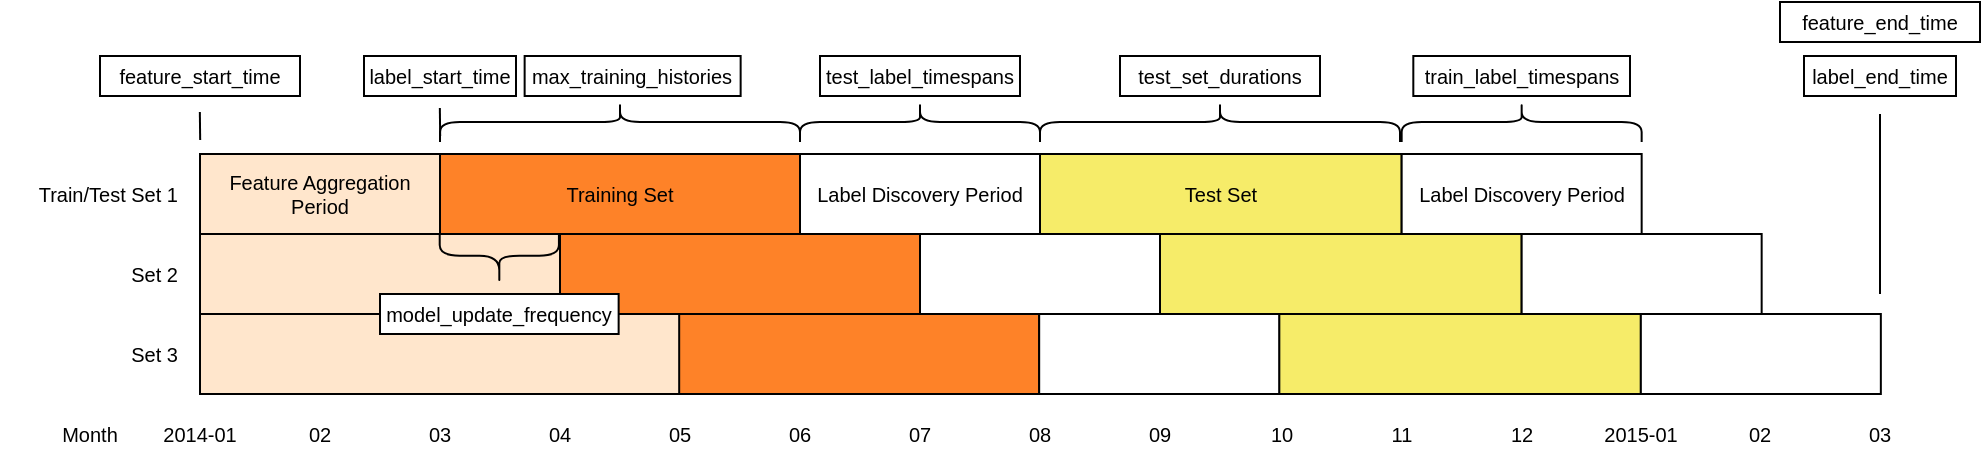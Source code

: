 <mxfile version="13.0.3" type="device" pages="2"><diagram id="M2FTSIyM3c4YL4UuOTNu" name="Page-1"><mxGraphModel dx="1148" dy="680" grid="1" gridSize="10" guides="1" tooltips="1" connect="1" arrows="1" fold="1" page="1" pageScale="1" pageWidth="1100" pageHeight="850" math="0" shadow="0"><root><mxCell id="0"/><mxCell id="1" parent="0"/><mxCell id="KoLmTWbRfYFFUFh-89sy-31" value="" style="rounded=0;whiteSpace=wrap;html=1;fillColor=#ffe6cc;strokeColor=#000000;fontSize=10;" parent="1" vertex="1"><mxGeometry x="160" y="400" width="240" height="40" as="geometry"/></mxCell><mxCell id="KoLmTWbRfYFFUFh-89sy-2" value="" style="rounded=0;whiteSpace=wrap;html=1;fillColor=#ffe6cc;strokeColor=#000000;fontSize=10;" parent="1" vertex="1"><mxGeometry x="160" y="360" width="180" height="40" as="geometry"/></mxCell><mxCell id="Rm3NCsBKD5Wk1tbVuql8-1" value="Training Set" style="rounded=0;whiteSpace=wrap;html=1;fillColor=#FE8228;fontSize=10;" parent="1" vertex="1"><mxGeometry x="280" y="320" width="180" height="40" as="geometry"/></mxCell><mxCell id="Rm3NCsBKD5Wk1tbVuql8-4" value="&lt;div style=&quot;font-size: 10px;&quot;&gt;Test Set&lt;/div&gt;" style="rounded=0;whiteSpace=wrap;html=1;fillColor=#F6EC69;fontSize=10;" parent="1" vertex="1"><mxGeometry x="580" y="320" width="180.83" height="40" as="geometry"/></mxCell><mxCell id="Rm3NCsBKD5Wk1tbVuql8-5" value="" style="shape=curlyBracket;whiteSpace=wrap;html=1;rounded=1;rotation=90;fontSize=10;" parent="1" vertex="1"><mxGeometry x="510" y="244" width="20" height="120" as="geometry"/></mxCell><mxCell id="Rm3NCsBKD5Wk1tbVuql8-6" value="" style="shape=curlyBracket;whiteSpace=wrap;html=1;rounded=1;rotation=90;fontSize=10;" parent="1" vertex="1"><mxGeometry x="360" y="214" width="20" height="180" as="geometry"/></mxCell><mxCell id="Rm3NCsBKD5Wk1tbVuql8-7" value="" style="shape=curlyBracket;whiteSpace=wrap;html=1;rounded=1;rotation=90;fontSize=10;" parent="1" vertex="1"><mxGeometry x="660" y="214" width="20" height="180" as="geometry"/></mxCell><mxCell id="Rm3NCsBKD5Wk1tbVuql8-8" value="max_training_histories" style="text;html=1;strokeColor=#000000;fillColor=none;align=center;verticalAlign=middle;whiteSpace=wrap;rounded=0;fontSize=10;" parent="1" vertex="1"><mxGeometry x="322.32" y="271" width="108" height="20" as="geometry"/></mxCell><mxCell id="Rm3NCsBKD5Wk1tbVuql8-9" value="test_label_timespans" style="text;html=1;strokeColor=#000000;fillColor=none;align=center;verticalAlign=middle;whiteSpace=wrap;rounded=0;fontSize=10;" parent="1" vertex="1"><mxGeometry x="470" y="271" width="100" height="20" as="geometry"/></mxCell><mxCell id="Rm3NCsBKD5Wk1tbVuql8-62" value="" style="rounded=0;whiteSpace=wrap;html=1;fillColor=#FE8228;fontSize=10;" parent="1" vertex="1"><mxGeometry x="340" y="360" width="180" height="40" as="geometry"/></mxCell><mxCell id="Rm3NCsBKD5Wk1tbVuql8-63" value="" style="rounded=0;whiteSpace=wrap;html=1;fillColor=#F6EC69;fontSize=10;" parent="1" vertex="1"><mxGeometry x="640" y="360" width="180.83" height="40" as="geometry"/></mxCell><mxCell id="Rm3NCsBKD5Wk1tbVuql8-65" value="" style="shape=curlyBracket;whiteSpace=wrap;html=1;rounded=1;rotation=-90;size=0.576;fontSize=10;" parent="1" vertex="1"><mxGeometry x="297" y="343" width="25.32" height="59.61" as="geometry"/></mxCell><mxCell id="Rm3NCsBKD5Wk1tbVuql8-67" value="model_update_frequency" style="text;html=1;align=center;verticalAlign=middle;whiteSpace=wrap;rounded=0;fillColor=#ffffff;fontSize=10;strokeColor=#000000;" parent="1" vertex="1"><mxGeometry x="250" y="390" width="119.32" height="20" as="geometry"/></mxCell><mxCell id="KoLmTWbRfYFFUFh-89sy-1" value="Feature Aggregation Period" style="rounded=0;whiteSpace=wrap;html=1;fillColor=#ffe6cc;strokeColor=#000000;fontSize=10;" parent="1" vertex="1"><mxGeometry x="160" y="320" width="120" height="40" as="geometry"/></mxCell><mxCell id="KoLmTWbRfYFFUFh-89sy-3" value="" style="endArrow=none;html=1;fontSize=10;" parent="1" edge="1"><mxGeometry width="50" height="50" relative="1" as="geometry"><mxPoint x="160.09" y="313" as="sourcePoint"/><mxPoint x="159.92" y="299" as="targetPoint"/></mxGeometry></mxCell><mxCell id="KoLmTWbRfYFFUFh-89sy-4" value="feature_start_time" style="text;html=1;strokeColor=#000000;fillColor=none;align=center;verticalAlign=middle;whiteSpace=wrap;rounded=0;fontSize=10;" parent="1" vertex="1"><mxGeometry x="110" y="271" width="100" height="20" as="geometry"/></mxCell><mxCell id="KoLmTWbRfYFFUFh-89sy-5" value="Label Discovery Period" style="rounded=0;whiteSpace=wrap;html=1;strokeColor=#000000;fontSize=10;" parent="1" vertex="1"><mxGeometry x="460" y="320" width="120" height="40" as="geometry"/></mxCell><mxCell id="KoLmTWbRfYFFUFh-89sy-6" value="Label Discovery Period" style="rounded=0;whiteSpace=wrap;html=1;strokeColor=#000000;fontSize=10;" parent="1" vertex="1"><mxGeometry x="760.83" y="320" width="120" height="40" as="geometry"/></mxCell><mxCell id="KoLmTWbRfYFFUFh-89sy-7" value="" style="shape=curlyBracket;whiteSpace=wrap;html=1;rounded=1;rotation=90;fontSize=10;" parent="1" vertex="1"><mxGeometry x="810.83" y="244" width="20" height="120" as="geometry"/></mxCell><mxCell id="KoLmTWbRfYFFUFh-89sy-8" value="train_label_timespans" style="text;html=1;strokeColor=#000000;fillColor=none;align=center;verticalAlign=middle;whiteSpace=wrap;rounded=0;fontSize=10;" parent="1" vertex="1"><mxGeometry x="766.66" y="271" width="108.34" height="20" as="geometry"/></mxCell><mxCell id="KoLmTWbRfYFFUFh-89sy-9" value="Month" style="text;html=1;strokeColor=none;fillColor=none;align=center;verticalAlign=middle;whiteSpace=wrap;rounded=0;fontSize=10;" parent="1" vertex="1"><mxGeometry x="85.0" y="450" width="40" height="20" as="geometry"/></mxCell><mxCell id="KoLmTWbRfYFFUFh-89sy-10" value="2014-01" style="text;html=1;strokeColor=none;fillColor=none;align=center;verticalAlign=middle;whiteSpace=wrap;rounded=0;fontSize=10;" parent="1" vertex="1"><mxGeometry x="130" y="450" width="60" height="20" as="geometry"/></mxCell><mxCell id="KoLmTWbRfYFFUFh-89sy-11" value="02" style="text;html=1;strokeColor=none;fillColor=none;align=center;verticalAlign=middle;whiteSpace=wrap;rounded=0;fontSize=10;" parent="1" vertex="1"><mxGeometry x="200" y="450" width="40" height="20" as="geometry"/></mxCell><mxCell id="KoLmTWbRfYFFUFh-89sy-12" value="03" style="text;html=1;strokeColor=none;fillColor=none;align=center;verticalAlign=middle;whiteSpace=wrap;rounded=0;fontSize=10;" parent="1" vertex="1"><mxGeometry x="260" y="450" width="40" height="20" as="geometry"/></mxCell><mxCell id="KoLmTWbRfYFFUFh-89sy-13" value="04" style="text;html=1;strokeColor=none;fillColor=none;align=center;verticalAlign=middle;whiteSpace=wrap;rounded=0;fontSize=10;" parent="1" vertex="1"><mxGeometry x="320" y="450" width="40" height="20" as="geometry"/></mxCell><mxCell id="KoLmTWbRfYFFUFh-89sy-14" value="05" style="text;html=1;strokeColor=none;fillColor=none;align=center;verticalAlign=middle;whiteSpace=wrap;rounded=0;fontSize=10;" parent="1" vertex="1"><mxGeometry x="380" y="450" width="40" height="20" as="geometry"/></mxCell><mxCell id="KoLmTWbRfYFFUFh-89sy-15" value="07" style="text;html=1;strokeColor=none;fillColor=none;align=center;verticalAlign=middle;whiteSpace=wrap;rounded=0;fontSize=10;" parent="1" vertex="1"><mxGeometry x="500" y="450" width="40" height="20" as="geometry"/></mxCell><mxCell id="KoLmTWbRfYFFUFh-89sy-16" value="06" style="text;html=1;strokeColor=none;fillColor=none;align=center;verticalAlign=middle;whiteSpace=wrap;rounded=0;fontSize=10;" parent="1" vertex="1"><mxGeometry x="440" y="450" width="40" height="20" as="geometry"/></mxCell><mxCell id="KoLmTWbRfYFFUFh-89sy-18" value="08" style="text;html=1;strokeColor=none;fillColor=none;align=center;verticalAlign=middle;whiteSpace=wrap;rounded=0;fontSize=10;" parent="1" vertex="1"><mxGeometry x="560" y="450" width="40" height="20" as="geometry"/></mxCell><mxCell id="KoLmTWbRfYFFUFh-89sy-19" value="09" style="text;html=1;strokeColor=none;fillColor=none;align=center;verticalAlign=middle;whiteSpace=wrap;rounded=0;fontSize=10;" parent="1" vertex="1"><mxGeometry x="620" y="450" width="40" height="20" as="geometry"/></mxCell><mxCell id="KoLmTWbRfYFFUFh-89sy-20" value="10" style="text;html=1;strokeColor=none;fillColor=none;align=center;verticalAlign=middle;whiteSpace=wrap;rounded=0;fontSize=10;" parent="1" vertex="1"><mxGeometry x="680.83" y="450" width="40" height="20" as="geometry"/></mxCell><mxCell id="KoLmTWbRfYFFUFh-89sy-22" value="" style="rounded=0;whiteSpace=wrap;html=1;strokeColor=#000000;fontSize=10;" parent="1" vertex="1"><mxGeometry x="520" y="360" width="120" height="40" as="geometry"/></mxCell><mxCell id="KoLmTWbRfYFFUFh-89sy-23" value="" style="rounded=0;whiteSpace=wrap;html=1;strokeColor=#000000;fontSize=10;" parent="1" vertex="1"><mxGeometry x="820.83" y="360" width="120" height="40" as="geometry"/></mxCell><mxCell id="KoLmTWbRfYFFUFh-89sy-24" value="" style="rounded=0;whiteSpace=wrap;html=1;fillColor=#FE8228;fontSize=10;" parent="1" vertex="1"><mxGeometry x="399.59" y="400" width="180" height="40" as="geometry"/></mxCell><mxCell id="KoLmTWbRfYFFUFh-89sy-25" value="" style="rounded=0;whiteSpace=wrap;html=1;fillColor=#F6EC69;fontSize=10;" parent="1" vertex="1"><mxGeometry x="699.59" y="400" width="180.83" height="40" as="geometry"/></mxCell><mxCell id="KoLmTWbRfYFFUFh-89sy-26" value="" style="rounded=0;whiteSpace=wrap;html=1;strokeColor=#000000;fontSize=10;" parent="1" vertex="1"><mxGeometry x="579.59" y="400" width="120" height="40" as="geometry"/></mxCell><mxCell id="KoLmTWbRfYFFUFh-89sy-27" value="" style="rounded=0;whiteSpace=wrap;html=1;strokeColor=#000000;fontSize=10;" parent="1" vertex="1"><mxGeometry x="880.42" y="400" width="120" height="40" as="geometry"/></mxCell><mxCell id="KoLmTWbRfYFFUFh-89sy-28" value="Train/Test Set 1" style="text;html=1;align=right;verticalAlign=middle;resizable=0;points=[];autosize=1;fontSize=10;" parent="1" vertex="1"><mxGeometry x="60" y="330" width="90" height="20" as="geometry"/></mxCell><mxCell id="KoLmTWbRfYFFUFh-89sy-29" value="Set 2" style="text;html=1;align=right;verticalAlign=middle;resizable=0;points=[];autosize=1;fontSize=10;" parent="1" vertex="1"><mxGeometry x="110" y="370" width="40" height="20" as="geometry"/></mxCell><mxCell id="KoLmTWbRfYFFUFh-89sy-30" value="Set 3" style="text;html=1;align=right;verticalAlign=middle;resizable=0;points=[];autosize=1;fontSize=10;" parent="1" vertex="1"><mxGeometry x="110" y="410" width="40" height="20" as="geometry"/></mxCell><mxCell id="KoLmTWbRfYFFUFh-89sy-34" value="" style="endArrow=none;html=1;fontSize=10;" parent="1" edge="1"><mxGeometry width="50" height="50" relative="1" as="geometry"><mxPoint x="280.09" y="311" as="sourcePoint"/><mxPoint x="279.92" y="297" as="targetPoint"/></mxGeometry></mxCell><mxCell id="KoLmTWbRfYFFUFh-89sy-35" value="label_start_time" style="text;html=1;strokeColor=#000000;fillColor=none;align=center;verticalAlign=middle;whiteSpace=wrap;rounded=0;fontSize=10;" parent="1" vertex="1"><mxGeometry x="242" y="271" width="76" height="20" as="geometry"/></mxCell><mxCell id="KoLmTWbRfYFFUFh-89sy-36" value="test_set_durations" style="text;html=1;strokeColor=#000000;fillColor=none;align=center;verticalAlign=middle;whiteSpace=wrap;rounded=0;fontSize=10;" parent="1" vertex="1"><mxGeometry x="620.0" y="271" width="100" height="20" as="geometry"/></mxCell><mxCell id="KoLmTWbRfYFFUFh-89sy-37" value="" style="rounded=0;whiteSpace=wrap;html=1;strokeColor=none;fillColor=none;fontSize=10;" parent="1" vertex="1"><mxGeometry x="910.0" y="410" width="120" height="60" as="geometry"/></mxCell><mxCell id="rJAV7YeFh-LtO3LfIwBG-3" value="11" style="text;html=1;strokeColor=none;fillColor=none;align=center;verticalAlign=middle;whiteSpace=wrap;rounded=0;fontSize=10;" vertex="1" parent="1"><mxGeometry x="740.83" y="450" width="40" height="20" as="geometry"/></mxCell><mxCell id="rJAV7YeFh-LtO3LfIwBG-4" value="12" style="text;html=1;strokeColor=none;fillColor=none;align=center;verticalAlign=middle;whiteSpace=wrap;rounded=0;fontSize=10;" vertex="1" parent="1"><mxGeometry x="800.83" y="450" width="40" height="20" as="geometry"/></mxCell><mxCell id="rJAV7YeFh-LtO3LfIwBG-5" value="2015-01" style="text;html=1;strokeColor=none;fillColor=none;align=center;verticalAlign=middle;whiteSpace=wrap;rounded=0;fontSize=10;" vertex="1" parent="1"><mxGeometry x="851.25" y="450" width="59.17" height="20" as="geometry"/></mxCell><mxCell id="rJAV7YeFh-LtO3LfIwBG-6" value="02" style="text;html=1;strokeColor=none;fillColor=none;align=center;verticalAlign=middle;whiteSpace=wrap;rounded=0;fontSize=10;" vertex="1" parent="1"><mxGeometry x="920.42" y="450" width="40" height="20" as="geometry"/></mxCell><mxCell id="rJAV7YeFh-LtO3LfIwBG-7" value="03" style="text;html=1;strokeColor=none;fillColor=none;align=center;verticalAlign=middle;whiteSpace=wrap;rounded=0;fontSize=10;" vertex="1" parent="1"><mxGeometry x="980" y="450" width="40" height="20" as="geometry"/></mxCell><mxCell id="E3CKZ-mAXIysnTlRetRY-3" value="feature_end_time" style="text;html=1;strokeColor=#000000;fillColor=none;align=center;verticalAlign=middle;whiteSpace=wrap;rounded=0;fontSize=10;" vertex="1" parent="1"><mxGeometry x="950" y="244" width="100" height="20" as="geometry"/></mxCell><mxCell id="E3CKZ-mAXIysnTlRetRY-4" value="label_end_time" style="text;html=1;strokeColor=#000000;fillColor=none;align=center;verticalAlign=middle;whiteSpace=wrap;rounded=0;fontSize=10;" vertex="1" parent="1"><mxGeometry x="962" y="271" width="76" height="20" as="geometry"/></mxCell><mxCell id="E3CKZ-mAXIysnTlRetRY-5" value="" style="endArrow=none;html=1;fontSize=10;" edge="1" parent="1"><mxGeometry width="50" height="50" relative="1" as="geometry"><mxPoint x="1000" y="390" as="sourcePoint"/><mxPoint x="1000" y="300" as="targetPoint"/></mxGeometry></mxCell></root></mxGraphModel></diagram><diagram id="Qv5tBYMzfSHMXNTmN_2L" name="Page-2"><mxGraphModel dx="1378" dy="816" grid="1" gridSize="10" guides="1" tooltips="1" connect="1" arrows="1" fold="1" page="1" pageScale="1" pageWidth="850" pageHeight="1100" math="0" shadow="0"><root><mxCell id="fzdHFofWZO-W_K1znGdW-0"/><mxCell id="fzdHFofWZO-W_K1znGdW-1" parent="fzdHFofWZO-W_K1znGdW-0"/><mxCell id="3UMNn1cw0qdDhXaRKGq7-0" value="Month" style="text;html=1;strokeColor=none;fillColor=none;align=center;verticalAlign=middle;whiteSpace=wrap;rounded=0;fontSize=10;" vertex="1" parent="fzdHFofWZO-W_K1znGdW-1"><mxGeometry x="85.0" y="530" width="40" height="20" as="geometry"/></mxCell><mxCell id="3UMNn1cw0qdDhXaRKGq7-1" value="2014-01-01" style="text;html=1;strokeColor=none;fillColor=none;align=center;verticalAlign=middle;whiteSpace=wrap;rounded=0;fontSize=10;" vertex="1" parent="fzdHFofWZO-W_K1znGdW-1"><mxGeometry x="130" y="530" width="60" height="20" as="geometry"/></mxCell><mxCell id="3UMNn1cw0qdDhXaRKGq7-2" value="02-01" style="text;html=1;strokeColor=none;fillColor=none;align=center;verticalAlign=middle;whiteSpace=wrap;rounded=0;fontSize=10;" vertex="1" parent="fzdHFofWZO-W_K1znGdW-1"><mxGeometry x="200" y="530" width="40" height="20" as="geometry"/></mxCell><mxCell id="3UMNn1cw0qdDhXaRKGq7-3" value="03-01" style="text;html=1;strokeColor=none;fillColor=none;align=center;verticalAlign=middle;whiteSpace=wrap;rounded=0;fontSize=10;" vertex="1" parent="fzdHFofWZO-W_K1znGdW-1"><mxGeometry x="260" y="530" width="40" height="20" as="geometry"/></mxCell><mxCell id="3UMNn1cw0qdDhXaRKGq7-4" value="04-01" style="text;html=1;strokeColor=none;fillColor=none;align=center;verticalAlign=middle;whiteSpace=wrap;rounded=0;fontSize=10;" vertex="1" parent="fzdHFofWZO-W_K1znGdW-1"><mxGeometry x="320" y="530" width="40" height="20" as="geometry"/></mxCell><mxCell id="3UMNn1cw0qdDhXaRKGq7-5" value="05-01" style="text;html=1;strokeColor=none;fillColor=none;align=center;verticalAlign=middle;whiteSpace=wrap;rounded=0;fontSize=10;" vertex="1" parent="fzdHFofWZO-W_K1znGdW-1"><mxGeometry x="380" y="530" width="40" height="20" as="geometry"/></mxCell><mxCell id="3UMNn1cw0qdDhXaRKGq7-6" value="07-01" style="text;html=1;strokeColor=none;fillColor=none;align=center;verticalAlign=middle;whiteSpace=wrap;rounded=0;fontSize=10;" vertex="1" parent="fzdHFofWZO-W_K1znGdW-1"><mxGeometry x="500" y="530" width="40" height="20" as="geometry"/></mxCell><mxCell id="3UMNn1cw0qdDhXaRKGq7-7" value="06-01" style="text;html=1;strokeColor=none;fillColor=none;align=center;verticalAlign=middle;whiteSpace=wrap;rounded=0;fontSize=10;" vertex="1" parent="fzdHFofWZO-W_K1znGdW-1"><mxGeometry x="440" y="530" width="40" height="20" as="geometry"/></mxCell><mxCell id="3UMNn1cw0qdDhXaRKGq7-8" value="08-01" style="text;html=1;strokeColor=none;fillColor=none;align=center;verticalAlign=middle;whiteSpace=wrap;rounded=0;fontSize=10;" vertex="1" parent="fzdHFofWZO-W_K1znGdW-1"><mxGeometry x="560" y="530" width="40" height="20" as="geometry"/></mxCell><mxCell id="3UMNn1cw0qdDhXaRKGq7-9" value="09-01" style="text;html=1;strokeColor=none;fillColor=none;align=center;verticalAlign=middle;whiteSpace=wrap;rounded=0;fontSize=10;" vertex="1" parent="fzdHFofWZO-W_K1znGdW-1"><mxGeometry x="620" y="530" width="40" height="20" as="geometry"/></mxCell><mxCell id="3UMNn1cw0qdDhXaRKGq7-10" value="10-01" style="text;html=1;strokeColor=none;fillColor=none;align=center;verticalAlign=middle;whiteSpace=wrap;rounded=0;fontSize=10;" vertex="1" parent="fzdHFofWZO-W_K1znGdW-1"><mxGeometry x="680.83" y="530" width="40" height="20" as="geometry"/></mxCell><mxCell id="3UMNn1cw0qdDhXaRKGq7-11" value="11-01" style="text;html=1;strokeColor=none;fillColor=none;align=center;verticalAlign=middle;whiteSpace=wrap;rounded=0;fontSize=10;" vertex="1" parent="fzdHFofWZO-W_K1znGdW-1"><mxGeometry x="740.83" y="530" width="40" height="20" as="geometry"/></mxCell><mxCell id="3UMNn1cw0qdDhXaRKGq7-12" value="12-01" style="text;html=1;strokeColor=none;fillColor=none;align=center;verticalAlign=middle;whiteSpace=wrap;rounded=0;fontSize=10;" vertex="1" parent="fzdHFofWZO-W_K1znGdW-1"><mxGeometry x="800.83" y="530" width="40" height="20" as="geometry"/></mxCell><mxCell id="3UMNn1cw0qdDhXaRKGq7-13" value="2015-01-01" style="text;html=1;strokeColor=none;fillColor=none;align=center;verticalAlign=middle;whiteSpace=wrap;rounded=0;fontSize=10;" vertex="1" parent="fzdHFofWZO-W_K1znGdW-1"><mxGeometry x="851.25" y="530" width="59.17" height="20" as="geometry"/></mxCell><mxCell id="3UMNn1cw0qdDhXaRKGq7-14" value="02-01" style="text;html=1;strokeColor=none;fillColor=none;align=center;verticalAlign=middle;whiteSpace=wrap;rounded=0;fontSize=10;" vertex="1" parent="fzdHFofWZO-W_K1znGdW-1"><mxGeometry x="920.42" y="530" width="40" height="20" as="geometry"/></mxCell><mxCell id="3UMNn1cw0qdDhXaRKGq7-15" value="03-01" style="text;html=1;strokeColor=none;fillColor=none;align=center;verticalAlign=middle;whiteSpace=wrap;rounded=0;fontSize=10;" vertex="1" parent="fzdHFofWZO-W_K1znGdW-1"><mxGeometry x="980" y="530" width="40" height="20" as="geometry"/></mxCell></root></mxGraphModel></diagram></mxfile>